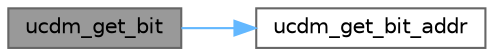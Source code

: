 digraph "ucdm_get_bit"
{
 // INTERACTIVE_SVG=YES
 // LATEX_PDF_SIZE
  bgcolor="transparent";
  edge [fontname=Helvetica,fontsize=10,labelfontname=Helvetica,labelfontsize=10];
  node [fontname=Helvetica,fontsize=10,shape=box,height=0.2,width=0.4];
  rankdir="LR";
  Node1 [id="Node000001",label="ucdm_get_bit",height=0.2,width=0.4,color="gray40", fillcolor="grey60", style="filled", fontcolor="black",tooltip="Get the value of a UCDM bit from protocol."];
  Node1 -> Node2 [id="edge1_Node000001_Node000002",color="steelblue1",style="solid",tooltip=" "];
  Node2 [id="Node000002",label="ucdm_get_bit_addr",height=0.2,width=0.4,color="grey40", fillcolor="white", style="filled",URL="$ucdm_8h.html#aeec28f3331971c9ebaf5fd7744aafe13",tooltip="Get the address of a UCDM bit from the identifier."];
}

